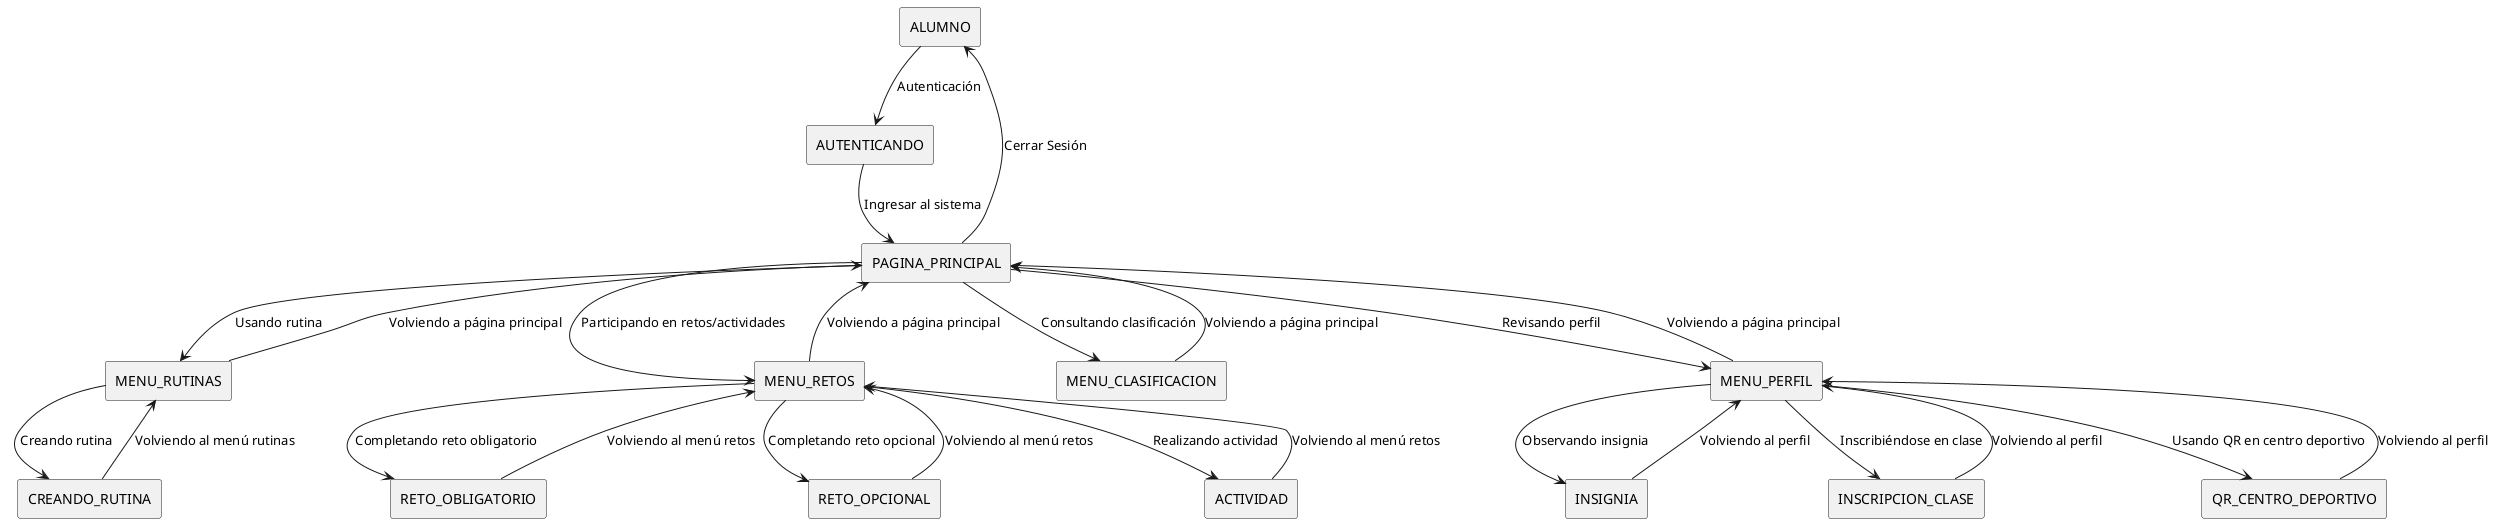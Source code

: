 @startuml AlumnosCasosDeUso
!define RECTANGLE(x) rectangle x

RECTANGLE(ALUMNO)
RECTANGLE(AUTENTICANDO)
RECTANGLE(PAGINA_PRINCIPAL)
RECTANGLE(MENU_RUTINAS)
RECTANGLE(MENU_RETOS)
RECTANGLE(MENU_CLASIFICACION)
RECTANGLE(MENU_PERFIL)
RECTANGLE(INSIGNIA)
RECTANGLE(INSCRIPCION_CLASE)
RECTANGLE(QR_CENTRO_DEPORTIVO)
RECTANGLE(RETO_OBLIGATORIO)
RECTANGLE(RETO_OPCIONAL)
RECTANGLE(CREANDO_RUTINA)
RECTANGLE(ACTIVIDAD)

ALUMNO --> AUTENTICANDO : Autenticación
AUTENTICANDO --> PAGINA_PRINCIPAL : Ingresar al sistema
PAGINA_PRINCIPAL --> ALUMNO : Cerrar Sesión

PAGINA_PRINCIPAL --> MENU_RUTINAS : Usando rutina
PAGINA_PRINCIPAL --> MENU_RETOS : Participando en retos/actividades
PAGINA_PRINCIPAL --> MENU_CLASIFICACION : Consultando clasificación
PAGINA_PRINCIPAL --> MENU_PERFIL : Revisando perfil

MENU_PERFIL --> INSIGNIA : Observando insignia
MENU_PERFIL --> INSCRIPCION_CLASE : Inscribiéndose en clase
MENU_PERFIL --> QR_CENTRO_DEPORTIVO : Usando QR en centro deportivo

MENU_RETOS --> RETO_OBLIGATORIO : Completando reto obligatorio
MENU_RETOS --> RETO_OPCIONAL : Completando reto opcional
MENU_RETOS --> ACTIVIDAD : Realizando actividad
RETO_OBLIGATORIO --> MENU_RETOS : Volviendo al menú retos
RETO_OPCIONAL --> MENU_RETOS : Volviendo al menú retos
ACTIVIDAD --> MENU_RETOS : Volviendo al menú retos

MENU_RUTINAS --> CREANDO_RUTINA : Creando rutina
CREANDO_RUTINA --> MENU_RUTINAS : Volviendo al menú rutinas

MENU_RUTINAS --> PAGINA_PRINCIPAL : Volviendo a página principal
MENU_RETOS --> PAGINA_PRINCIPAL : Volviendo a página principal
MENU_CLASIFICACION --> PAGINA_PRINCIPAL : Volviendo a página principal
MENU_PERFIL --> PAGINA_PRINCIPAL : Volviendo a página principal

INSIGNIA --> MENU_PERFIL : Volviendo al perfil
INSCRIPCION_CLASE --> MENU_PERFIL : Volviendo al perfil
QR_CENTRO_DEPORTIVO --> MENU_PERFIL : Volviendo al perfil
@enduml
